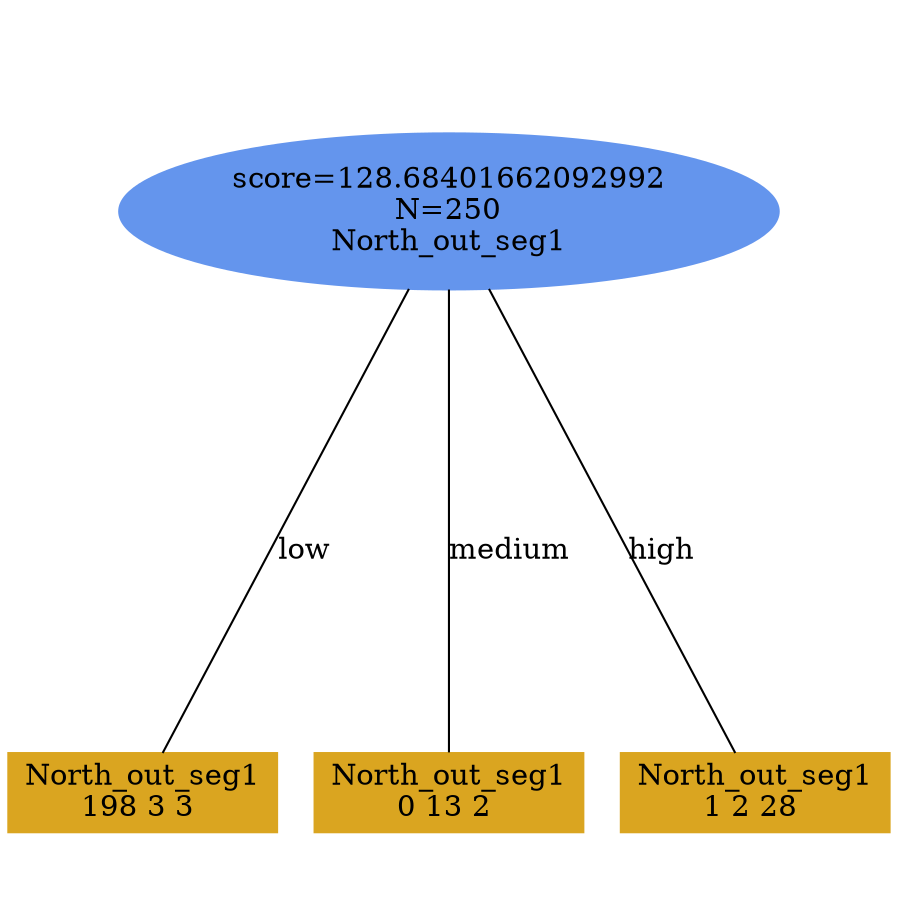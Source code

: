 digraph "DD" {
size = "7.5,10"
ratio=1.0;
center = true;
edge [dir = none];
{ rank = same; node [shape=ellipse, style=filled, color=cornflowerblue];"3818" [label="score=128.68401662092992\nN=250\nNorth_out_seg1"];}
{ rank = same; node [shape=box, style=filled, color=goldenrod];"3819" [label="North_out_seg1\n198 3 3 "];}
{ rank = same; node [shape=box, style=filled, color=goldenrod];"3820" [label="North_out_seg1\n0 13 2 "];}
{ rank = same; node [shape=box, style=filled, color=goldenrod];"3821" [label="North_out_seg1\n1 2 28 "];}
"3818" -> "3819" [label = "low"];
"3818" -> "3820" [label = "medium"];
"3818" -> "3821" [label = "high"];

}